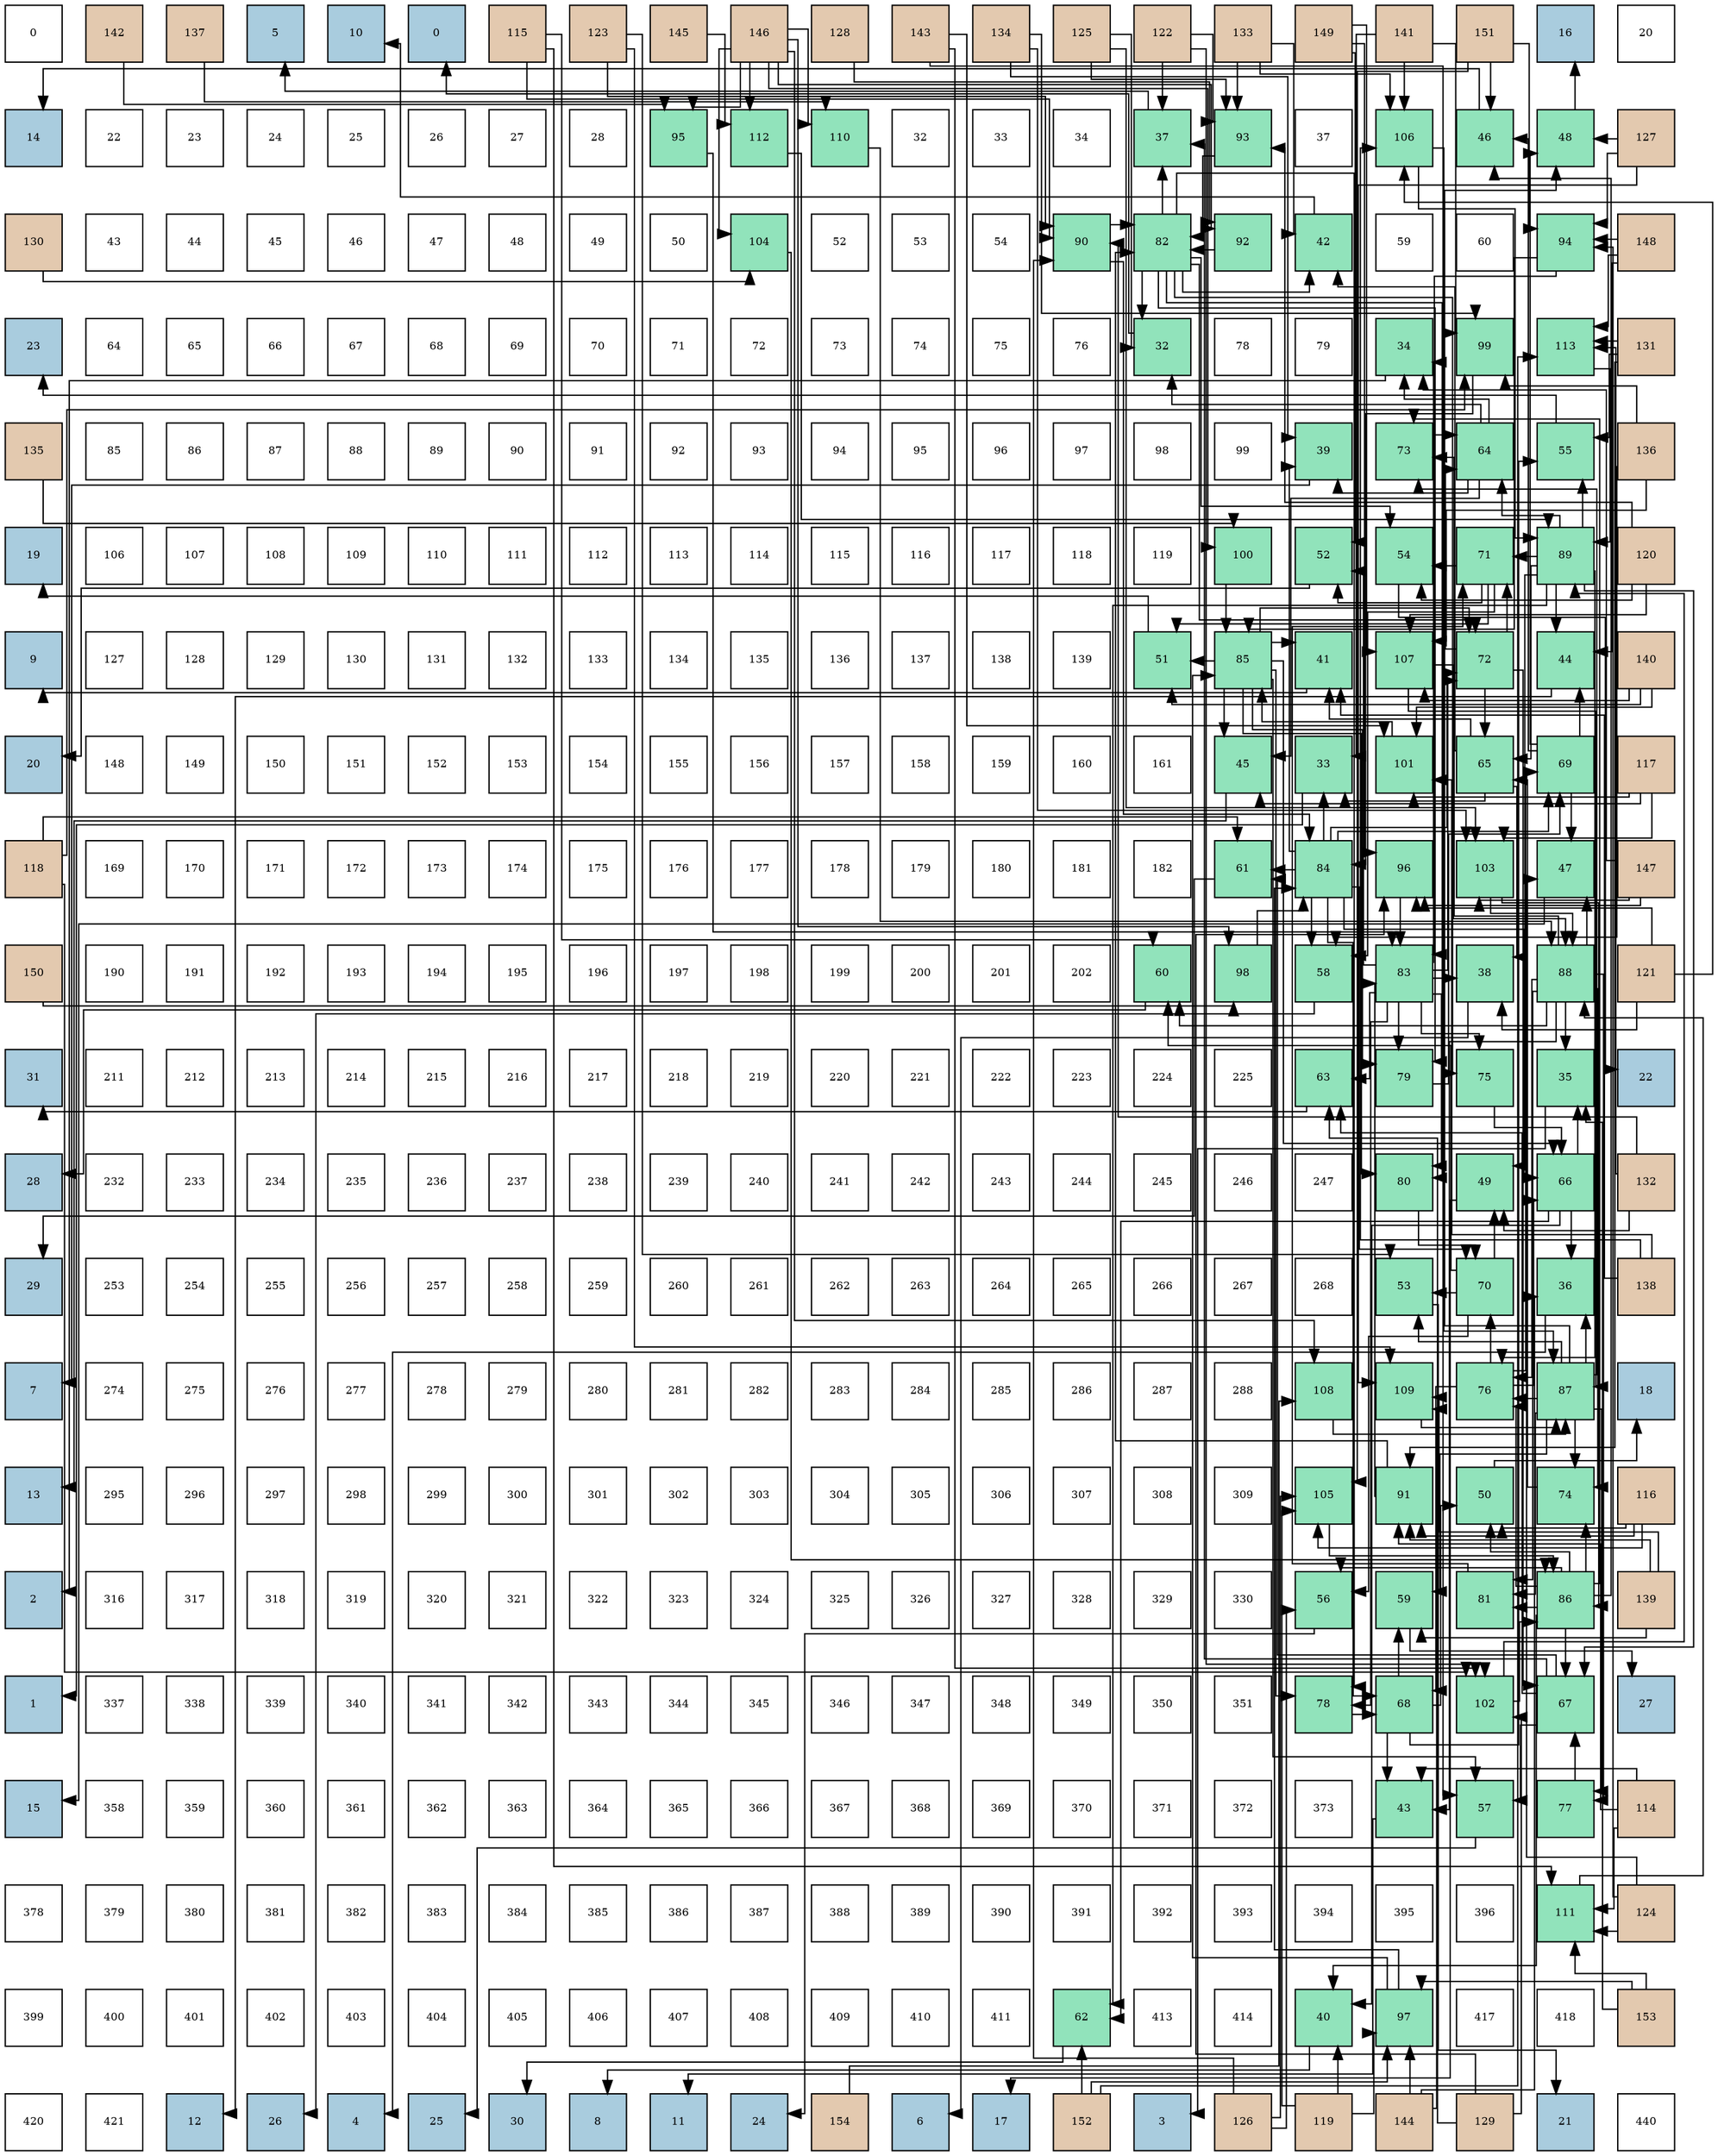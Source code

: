 digraph layout{
 rankdir=TB;
 splines=ortho;
 node [style=filled shape=square fixedsize=true width=0.6];
0[label="0", fontsize=8, fillcolor="#ffffff"];
1[label="142", fontsize=8, fillcolor="#e3c9af"];
2[label="137", fontsize=8, fillcolor="#e3c9af"];
3[label="5", fontsize=8, fillcolor="#a9ccde"];
4[label="10", fontsize=8, fillcolor="#a9ccde"];
5[label="0", fontsize=8, fillcolor="#a9ccde"];
6[label="115", fontsize=8, fillcolor="#e3c9af"];
7[label="123", fontsize=8, fillcolor="#e3c9af"];
8[label="145", fontsize=8, fillcolor="#e3c9af"];
9[label="146", fontsize=8, fillcolor="#e3c9af"];
10[label="128", fontsize=8, fillcolor="#e3c9af"];
11[label="143", fontsize=8, fillcolor="#e3c9af"];
12[label="134", fontsize=8, fillcolor="#e3c9af"];
13[label="125", fontsize=8, fillcolor="#e3c9af"];
14[label="122", fontsize=8, fillcolor="#e3c9af"];
15[label="133", fontsize=8, fillcolor="#e3c9af"];
16[label="149", fontsize=8, fillcolor="#e3c9af"];
17[label="141", fontsize=8, fillcolor="#e3c9af"];
18[label="151", fontsize=8, fillcolor="#e3c9af"];
19[label="16", fontsize=8, fillcolor="#a9ccde"];
20[label="20", fontsize=8, fillcolor="#ffffff"];
21[label="14", fontsize=8, fillcolor="#a9ccde"];
22[label="22", fontsize=8, fillcolor="#ffffff"];
23[label="23", fontsize=8, fillcolor="#ffffff"];
24[label="24", fontsize=8, fillcolor="#ffffff"];
25[label="25", fontsize=8, fillcolor="#ffffff"];
26[label="26", fontsize=8, fillcolor="#ffffff"];
27[label="27", fontsize=8, fillcolor="#ffffff"];
28[label="28", fontsize=8, fillcolor="#ffffff"];
29[label="95", fontsize=8, fillcolor="#91e3bb"];
30[label="112", fontsize=8, fillcolor="#91e3bb"];
31[label="110", fontsize=8, fillcolor="#91e3bb"];
32[label="32", fontsize=8, fillcolor="#ffffff"];
33[label="33", fontsize=8, fillcolor="#ffffff"];
34[label="34", fontsize=8, fillcolor="#ffffff"];
35[label="37", fontsize=8, fillcolor="#91e3bb"];
36[label="93", fontsize=8, fillcolor="#91e3bb"];
37[label="37", fontsize=8, fillcolor="#ffffff"];
38[label="106", fontsize=8, fillcolor="#91e3bb"];
39[label="46", fontsize=8, fillcolor="#91e3bb"];
40[label="48", fontsize=8, fillcolor="#91e3bb"];
41[label="127", fontsize=8, fillcolor="#e3c9af"];
42[label="130", fontsize=8, fillcolor="#e3c9af"];
43[label="43", fontsize=8, fillcolor="#ffffff"];
44[label="44", fontsize=8, fillcolor="#ffffff"];
45[label="45", fontsize=8, fillcolor="#ffffff"];
46[label="46", fontsize=8, fillcolor="#ffffff"];
47[label="47", fontsize=8, fillcolor="#ffffff"];
48[label="48", fontsize=8, fillcolor="#ffffff"];
49[label="49", fontsize=8, fillcolor="#ffffff"];
50[label="50", fontsize=8, fillcolor="#ffffff"];
51[label="104", fontsize=8, fillcolor="#91e3bb"];
52[label="52", fontsize=8, fillcolor="#ffffff"];
53[label="53", fontsize=8, fillcolor="#ffffff"];
54[label="54", fontsize=8, fillcolor="#ffffff"];
55[label="90", fontsize=8, fillcolor="#91e3bb"];
56[label="82", fontsize=8, fillcolor="#91e3bb"];
57[label="92", fontsize=8, fillcolor="#91e3bb"];
58[label="42", fontsize=8, fillcolor="#91e3bb"];
59[label="59", fontsize=8, fillcolor="#ffffff"];
60[label="60", fontsize=8, fillcolor="#ffffff"];
61[label="94", fontsize=8, fillcolor="#91e3bb"];
62[label="148", fontsize=8, fillcolor="#e3c9af"];
63[label="23", fontsize=8, fillcolor="#a9ccde"];
64[label="64", fontsize=8, fillcolor="#ffffff"];
65[label="65", fontsize=8, fillcolor="#ffffff"];
66[label="66", fontsize=8, fillcolor="#ffffff"];
67[label="67", fontsize=8, fillcolor="#ffffff"];
68[label="68", fontsize=8, fillcolor="#ffffff"];
69[label="69", fontsize=8, fillcolor="#ffffff"];
70[label="70", fontsize=8, fillcolor="#ffffff"];
71[label="71", fontsize=8, fillcolor="#ffffff"];
72[label="72", fontsize=8, fillcolor="#ffffff"];
73[label="73", fontsize=8, fillcolor="#ffffff"];
74[label="74", fontsize=8, fillcolor="#ffffff"];
75[label="75", fontsize=8, fillcolor="#ffffff"];
76[label="76", fontsize=8, fillcolor="#ffffff"];
77[label="32", fontsize=8, fillcolor="#91e3bb"];
78[label="78", fontsize=8, fillcolor="#ffffff"];
79[label="79", fontsize=8, fillcolor="#ffffff"];
80[label="34", fontsize=8, fillcolor="#91e3bb"];
81[label="99", fontsize=8, fillcolor="#91e3bb"];
82[label="113", fontsize=8, fillcolor="#91e3bb"];
83[label="131", fontsize=8, fillcolor="#e3c9af"];
84[label="135", fontsize=8, fillcolor="#e3c9af"];
85[label="85", fontsize=8, fillcolor="#ffffff"];
86[label="86", fontsize=8, fillcolor="#ffffff"];
87[label="87", fontsize=8, fillcolor="#ffffff"];
88[label="88", fontsize=8, fillcolor="#ffffff"];
89[label="89", fontsize=8, fillcolor="#ffffff"];
90[label="90", fontsize=8, fillcolor="#ffffff"];
91[label="91", fontsize=8, fillcolor="#ffffff"];
92[label="92", fontsize=8, fillcolor="#ffffff"];
93[label="93", fontsize=8, fillcolor="#ffffff"];
94[label="94", fontsize=8, fillcolor="#ffffff"];
95[label="95", fontsize=8, fillcolor="#ffffff"];
96[label="96", fontsize=8, fillcolor="#ffffff"];
97[label="97", fontsize=8, fillcolor="#ffffff"];
98[label="98", fontsize=8, fillcolor="#ffffff"];
99[label="99", fontsize=8, fillcolor="#ffffff"];
100[label="39", fontsize=8, fillcolor="#91e3bb"];
101[label="73", fontsize=8, fillcolor="#91e3bb"];
102[label="64", fontsize=8, fillcolor="#91e3bb"];
103[label="55", fontsize=8, fillcolor="#91e3bb"];
104[label="136", fontsize=8, fillcolor="#e3c9af"];
105[label="19", fontsize=8, fillcolor="#a9ccde"];
106[label="106", fontsize=8, fillcolor="#ffffff"];
107[label="107", fontsize=8, fillcolor="#ffffff"];
108[label="108", fontsize=8, fillcolor="#ffffff"];
109[label="109", fontsize=8, fillcolor="#ffffff"];
110[label="110", fontsize=8, fillcolor="#ffffff"];
111[label="111", fontsize=8, fillcolor="#ffffff"];
112[label="112", fontsize=8, fillcolor="#ffffff"];
113[label="113", fontsize=8, fillcolor="#ffffff"];
114[label="114", fontsize=8, fillcolor="#ffffff"];
115[label="115", fontsize=8, fillcolor="#ffffff"];
116[label="116", fontsize=8, fillcolor="#ffffff"];
117[label="117", fontsize=8, fillcolor="#ffffff"];
118[label="118", fontsize=8, fillcolor="#ffffff"];
119[label="119", fontsize=8, fillcolor="#ffffff"];
120[label="100", fontsize=8, fillcolor="#91e3bb"];
121[label="52", fontsize=8, fillcolor="#91e3bb"];
122[label="54", fontsize=8, fillcolor="#91e3bb"];
123[label="71", fontsize=8, fillcolor="#91e3bb"];
124[label="89", fontsize=8, fillcolor="#91e3bb"];
125[label="120", fontsize=8, fillcolor="#e3c9af"];
126[label="9", fontsize=8, fillcolor="#a9ccde"];
127[label="127", fontsize=8, fillcolor="#ffffff"];
128[label="128", fontsize=8, fillcolor="#ffffff"];
129[label="129", fontsize=8, fillcolor="#ffffff"];
130[label="130", fontsize=8, fillcolor="#ffffff"];
131[label="131", fontsize=8, fillcolor="#ffffff"];
132[label="132", fontsize=8, fillcolor="#ffffff"];
133[label="133", fontsize=8, fillcolor="#ffffff"];
134[label="134", fontsize=8, fillcolor="#ffffff"];
135[label="135", fontsize=8, fillcolor="#ffffff"];
136[label="136", fontsize=8, fillcolor="#ffffff"];
137[label="137", fontsize=8, fillcolor="#ffffff"];
138[label="138", fontsize=8, fillcolor="#ffffff"];
139[label="139", fontsize=8, fillcolor="#ffffff"];
140[label="51", fontsize=8, fillcolor="#91e3bb"];
141[label="85", fontsize=8, fillcolor="#91e3bb"];
142[label="41", fontsize=8, fillcolor="#91e3bb"];
143[label="107", fontsize=8, fillcolor="#91e3bb"];
144[label="72", fontsize=8, fillcolor="#91e3bb"];
145[label="44", fontsize=8, fillcolor="#91e3bb"];
146[label="140", fontsize=8, fillcolor="#e3c9af"];
147[label="20", fontsize=8, fillcolor="#a9ccde"];
148[label="148", fontsize=8, fillcolor="#ffffff"];
149[label="149", fontsize=8, fillcolor="#ffffff"];
150[label="150", fontsize=8, fillcolor="#ffffff"];
151[label="151", fontsize=8, fillcolor="#ffffff"];
152[label="152", fontsize=8, fillcolor="#ffffff"];
153[label="153", fontsize=8, fillcolor="#ffffff"];
154[label="154", fontsize=8, fillcolor="#ffffff"];
155[label="155", fontsize=8, fillcolor="#ffffff"];
156[label="156", fontsize=8, fillcolor="#ffffff"];
157[label="157", fontsize=8, fillcolor="#ffffff"];
158[label="158", fontsize=8, fillcolor="#ffffff"];
159[label="159", fontsize=8, fillcolor="#ffffff"];
160[label="160", fontsize=8, fillcolor="#ffffff"];
161[label="161", fontsize=8, fillcolor="#ffffff"];
162[label="45", fontsize=8, fillcolor="#91e3bb"];
163[label="33", fontsize=8, fillcolor="#91e3bb"];
164[label="101", fontsize=8, fillcolor="#91e3bb"];
165[label="65", fontsize=8, fillcolor="#91e3bb"];
166[label="69", fontsize=8, fillcolor="#91e3bb"];
167[label="117", fontsize=8, fillcolor="#e3c9af"];
168[label="118", fontsize=8, fillcolor="#e3c9af"];
169[label="169", fontsize=8, fillcolor="#ffffff"];
170[label="170", fontsize=8, fillcolor="#ffffff"];
171[label="171", fontsize=8, fillcolor="#ffffff"];
172[label="172", fontsize=8, fillcolor="#ffffff"];
173[label="173", fontsize=8, fillcolor="#ffffff"];
174[label="174", fontsize=8, fillcolor="#ffffff"];
175[label="175", fontsize=8, fillcolor="#ffffff"];
176[label="176", fontsize=8, fillcolor="#ffffff"];
177[label="177", fontsize=8, fillcolor="#ffffff"];
178[label="178", fontsize=8, fillcolor="#ffffff"];
179[label="179", fontsize=8, fillcolor="#ffffff"];
180[label="180", fontsize=8, fillcolor="#ffffff"];
181[label="181", fontsize=8, fillcolor="#ffffff"];
182[label="182", fontsize=8, fillcolor="#ffffff"];
183[label="61", fontsize=8, fillcolor="#91e3bb"];
184[label="84", fontsize=8, fillcolor="#91e3bb"];
185[label="96", fontsize=8, fillcolor="#91e3bb"];
186[label="103", fontsize=8, fillcolor="#91e3bb"];
187[label="47", fontsize=8, fillcolor="#91e3bb"];
188[label="147", fontsize=8, fillcolor="#e3c9af"];
189[label="150", fontsize=8, fillcolor="#e3c9af"];
190[label="190", fontsize=8, fillcolor="#ffffff"];
191[label="191", fontsize=8, fillcolor="#ffffff"];
192[label="192", fontsize=8, fillcolor="#ffffff"];
193[label="193", fontsize=8, fillcolor="#ffffff"];
194[label="194", fontsize=8, fillcolor="#ffffff"];
195[label="195", fontsize=8, fillcolor="#ffffff"];
196[label="196", fontsize=8, fillcolor="#ffffff"];
197[label="197", fontsize=8, fillcolor="#ffffff"];
198[label="198", fontsize=8, fillcolor="#ffffff"];
199[label="199", fontsize=8, fillcolor="#ffffff"];
200[label="200", fontsize=8, fillcolor="#ffffff"];
201[label="201", fontsize=8, fillcolor="#ffffff"];
202[label="202", fontsize=8, fillcolor="#ffffff"];
203[label="60", fontsize=8, fillcolor="#91e3bb"];
204[label="98", fontsize=8, fillcolor="#91e3bb"];
205[label="58", fontsize=8, fillcolor="#91e3bb"];
206[label="83", fontsize=8, fillcolor="#91e3bb"];
207[label="38", fontsize=8, fillcolor="#91e3bb"];
208[label="88", fontsize=8, fillcolor="#91e3bb"];
209[label="121", fontsize=8, fillcolor="#e3c9af"];
210[label="31", fontsize=8, fillcolor="#a9ccde"];
211[label="211", fontsize=8, fillcolor="#ffffff"];
212[label="212", fontsize=8, fillcolor="#ffffff"];
213[label="213", fontsize=8, fillcolor="#ffffff"];
214[label="214", fontsize=8, fillcolor="#ffffff"];
215[label="215", fontsize=8, fillcolor="#ffffff"];
216[label="216", fontsize=8, fillcolor="#ffffff"];
217[label="217", fontsize=8, fillcolor="#ffffff"];
218[label="218", fontsize=8, fillcolor="#ffffff"];
219[label="219", fontsize=8, fillcolor="#ffffff"];
220[label="220", fontsize=8, fillcolor="#ffffff"];
221[label="221", fontsize=8, fillcolor="#ffffff"];
222[label="222", fontsize=8, fillcolor="#ffffff"];
223[label="223", fontsize=8, fillcolor="#ffffff"];
224[label="224", fontsize=8, fillcolor="#ffffff"];
225[label="225", fontsize=8, fillcolor="#ffffff"];
226[label="63", fontsize=8, fillcolor="#91e3bb"];
227[label="79", fontsize=8, fillcolor="#91e3bb"];
228[label="75", fontsize=8, fillcolor="#91e3bb"];
229[label="35", fontsize=8, fillcolor="#91e3bb"];
230[label="22", fontsize=8, fillcolor="#a9ccde"];
231[label="28", fontsize=8, fillcolor="#a9ccde"];
232[label="232", fontsize=8, fillcolor="#ffffff"];
233[label="233", fontsize=8, fillcolor="#ffffff"];
234[label="234", fontsize=8, fillcolor="#ffffff"];
235[label="235", fontsize=8, fillcolor="#ffffff"];
236[label="236", fontsize=8, fillcolor="#ffffff"];
237[label="237", fontsize=8, fillcolor="#ffffff"];
238[label="238", fontsize=8, fillcolor="#ffffff"];
239[label="239", fontsize=8, fillcolor="#ffffff"];
240[label="240", fontsize=8, fillcolor="#ffffff"];
241[label="241", fontsize=8, fillcolor="#ffffff"];
242[label="242", fontsize=8, fillcolor="#ffffff"];
243[label="243", fontsize=8, fillcolor="#ffffff"];
244[label="244", fontsize=8, fillcolor="#ffffff"];
245[label="245", fontsize=8, fillcolor="#ffffff"];
246[label="246", fontsize=8, fillcolor="#ffffff"];
247[label="247", fontsize=8, fillcolor="#ffffff"];
248[label="80", fontsize=8, fillcolor="#91e3bb"];
249[label="49", fontsize=8, fillcolor="#91e3bb"];
250[label="66", fontsize=8, fillcolor="#91e3bb"];
251[label="132", fontsize=8, fillcolor="#e3c9af"];
252[label="29", fontsize=8, fillcolor="#a9ccde"];
253[label="253", fontsize=8, fillcolor="#ffffff"];
254[label="254", fontsize=8, fillcolor="#ffffff"];
255[label="255", fontsize=8, fillcolor="#ffffff"];
256[label="256", fontsize=8, fillcolor="#ffffff"];
257[label="257", fontsize=8, fillcolor="#ffffff"];
258[label="258", fontsize=8, fillcolor="#ffffff"];
259[label="259", fontsize=8, fillcolor="#ffffff"];
260[label="260", fontsize=8, fillcolor="#ffffff"];
261[label="261", fontsize=8, fillcolor="#ffffff"];
262[label="262", fontsize=8, fillcolor="#ffffff"];
263[label="263", fontsize=8, fillcolor="#ffffff"];
264[label="264", fontsize=8, fillcolor="#ffffff"];
265[label="265", fontsize=8, fillcolor="#ffffff"];
266[label="266", fontsize=8, fillcolor="#ffffff"];
267[label="267", fontsize=8, fillcolor="#ffffff"];
268[label="268", fontsize=8, fillcolor="#ffffff"];
269[label="53", fontsize=8, fillcolor="#91e3bb"];
270[label="70", fontsize=8, fillcolor="#91e3bb"];
271[label="36", fontsize=8, fillcolor="#91e3bb"];
272[label="138", fontsize=8, fillcolor="#e3c9af"];
273[label="7", fontsize=8, fillcolor="#a9ccde"];
274[label="274", fontsize=8, fillcolor="#ffffff"];
275[label="275", fontsize=8, fillcolor="#ffffff"];
276[label="276", fontsize=8, fillcolor="#ffffff"];
277[label="277", fontsize=8, fillcolor="#ffffff"];
278[label="278", fontsize=8, fillcolor="#ffffff"];
279[label="279", fontsize=8, fillcolor="#ffffff"];
280[label="280", fontsize=8, fillcolor="#ffffff"];
281[label="281", fontsize=8, fillcolor="#ffffff"];
282[label="282", fontsize=8, fillcolor="#ffffff"];
283[label="283", fontsize=8, fillcolor="#ffffff"];
284[label="284", fontsize=8, fillcolor="#ffffff"];
285[label="285", fontsize=8, fillcolor="#ffffff"];
286[label="286", fontsize=8, fillcolor="#ffffff"];
287[label="287", fontsize=8, fillcolor="#ffffff"];
288[label="288", fontsize=8, fillcolor="#ffffff"];
289[label="108", fontsize=8, fillcolor="#91e3bb"];
290[label="109", fontsize=8, fillcolor="#91e3bb"];
291[label="76", fontsize=8, fillcolor="#91e3bb"];
292[label="87", fontsize=8, fillcolor="#91e3bb"];
293[label="18", fontsize=8, fillcolor="#a9ccde"];
294[label="13", fontsize=8, fillcolor="#a9ccde"];
295[label="295", fontsize=8, fillcolor="#ffffff"];
296[label="296", fontsize=8, fillcolor="#ffffff"];
297[label="297", fontsize=8, fillcolor="#ffffff"];
298[label="298", fontsize=8, fillcolor="#ffffff"];
299[label="299", fontsize=8, fillcolor="#ffffff"];
300[label="300", fontsize=8, fillcolor="#ffffff"];
301[label="301", fontsize=8, fillcolor="#ffffff"];
302[label="302", fontsize=8, fillcolor="#ffffff"];
303[label="303", fontsize=8, fillcolor="#ffffff"];
304[label="304", fontsize=8, fillcolor="#ffffff"];
305[label="305", fontsize=8, fillcolor="#ffffff"];
306[label="306", fontsize=8, fillcolor="#ffffff"];
307[label="307", fontsize=8, fillcolor="#ffffff"];
308[label="308", fontsize=8, fillcolor="#ffffff"];
309[label="309", fontsize=8, fillcolor="#ffffff"];
310[label="105", fontsize=8, fillcolor="#91e3bb"];
311[label="91", fontsize=8, fillcolor="#91e3bb"];
312[label="50", fontsize=8, fillcolor="#91e3bb"];
313[label="74", fontsize=8, fillcolor="#91e3bb"];
314[label="116", fontsize=8, fillcolor="#e3c9af"];
315[label="2", fontsize=8, fillcolor="#a9ccde"];
316[label="316", fontsize=8, fillcolor="#ffffff"];
317[label="317", fontsize=8, fillcolor="#ffffff"];
318[label="318", fontsize=8, fillcolor="#ffffff"];
319[label="319", fontsize=8, fillcolor="#ffffff"];
320[label="320", fontsize=8, fillcolor="#ffffff"];
321[label="321", fontsize=8, fillcolor="#ffffff"];
322[label="322", fontsize=8, fillcolor="#ffffff"];
323[label="323", fontsize=8, fillcolor="#ffffff"];
324[label="324", fontsize=8, fillcolor="#ffffff"];
325[label="325", fontsize=8, fillcolor="#ffffff"];
326[label="326", fontsize=8, fillcolor="#ffffff"];
327[label="327", fontsize=8, fillcolor="#ffffff"];
328[label="328", fontsize=8, fillcolor="#ffffff"];
329[label="329", fontsize=8, fillcolor="#ffffff"];
330[label="330", fontsize=8, fillcolor="#ffffff"];
331[label="56", fontsize=8, fillcolor="#91e3bb"];
332[label="59", fontsize=8, fillcolor="#91e3bb"];
333[label="81", fontsize=8, fillcolor="#91e3bb"];
334[label="86", fontsize=8, fillcolor="#91e3bb"];
335[label="139", fontsize=8, fillcolor="#e3c9af"];
336[label="1", fontsize=8, fillcolor="#a9ccde"];
337[label="337", fontsize=8, fillcolor="#ffffff"];
338[label="338", fontsize=8, fillcolor="#ffffff"];
339[label="339", fontsize=8, fillcolor="#ffffff"];
340[label="340", fontsize=8, fillcolor="#ffffff"];
341[label="341", fontsize=8, fillcolor="#ffffff"];
342[label="342", fontsize=8, fillcolor="#ffffff"];
343[label="343", fontsize=8, fillcolor="#ffffff"];
344[label="344", fontsize=8, fillcolor="#ffffff"];
345[label="345", fontsize=8, fillcolor="#ffffff"];
346[label="346", fontsize=8, fillcolor="#ffffff"];
347[label="347", fontsize=8, fillcolor="#ffffff"];
348[label="348", fontsize=8, fillcolor="#ffffff"];
349[label="349", fontsize=8, fillcolor="#ffffff"];
350[label="350", fontsize=8, fillcolor="#ffffff"];
351[label="351", fontsize=8, fillcolor="#ffffff"];
352[label="78", fontsize=8, fillcolor="#91e3bb"];
353[label="68", fontsize=8, fillcolor="#91e3bb"];
354[label="102", fontsize=8, fillcolor="#91e3bb"];
355[label="67", fontsize=8, fillcolor="#91e3bb"];
356[label="27", fontsize=8, fillcolor="#a9ccde"];
357[label="15", fontsize=8, fillcolor="#a9ccde"];
358[label="358", fontsize=8, fillcolor="#ffffff"];
359[label="359", fontsize=8, fillcolor="#ffffff"];
360[label="360", fontsize=8, fillcolor="#ffffff"];
361[label="361", fontsize=8, fillcolor="#ffffff"];
362[label="362", fontsize=8, fillcolor="#ffffff"];
363[label="363", fontsize=8, fillcolor="#ffffff"];
364[label="364", fontsize=8, fillcolor="#ffffff"];
365[label="365", fontsize=8, fillcolor="#ffffff"];
366[label="366", fontsize=8, fillcolor="#ffffff"];
367[label="367", fontsize=8, fillcolor="#ffffff"];
368[label="368", fontsize=8, fillcolor="#ffffff"];
369[label="369", fontsize=8, fillcolor="#ffffff"];
370[label="370", fontsize=8, fillcolor="#ffffff"];
371[label="371", fontsize=8, fillcolor="#ffffff"];
372[label="372", fontsize=8, fillcolor="#ffffff"];
373[label="373", fontsize=8, fillcolor="#ffffff"];
374[label="43", fontsize=8, fillcolor="#91e3bb"];
375[label="57", fontsize=8, fillcolor="#91e3bb"];
376[label="77", fontsize=8, fillcolor="#91e3bb"];
377[label="114", fontsize=8, fillcolor="#e3c9af"];
378[label="378", fontsize=8, fillcolor="#ffffff"];
379[label="379", fontsize=8, fillcolor="#ffffff"];
380[label="380", fontsize=8, fillcolor="#ffffff"];
381[label="381", fontsize=8, fillcolor="#ffffff"];
382[label="382", fontsize=8, fillcolor="#ffffff"];
383[label="383", fontsize=8, fillcolor="#ffffff"];
384[label="384", fontsize=8, fillcolor="#ffffff"];
385[label="385", fontsize=8, fillcolor="#ffffff"];
386[label="386", fontsize=8, fillcolor="#ffffff"];
387[label="387", fontsize=8, fillcolor="#ffffff"];
388[label="388", fontsize=8, fillcolor="#ffffff"];
389[label="389", fontsize=8, fillcolor="#ffffff"];
390[label="390", fontsize=8, fillcolor="#ffffff"];
391[label="391", fontsize=8, fillcolor="#ffffff"];
392[label="392", fontsize=8, fillcolor="#ffffff"];
393[label="393", fontsize=8, fillcolor="#ffffff"];
394[label="394", fontsize=8, fillcolor="#ffffff"];
395[label="395", fontsize=8, fillcolor="#ffffff"];
396[label="396", fontsize=8, fillcolor="#ffffff"];
397[label="111", fontsize=8, fillcolor="#91e3bb"];
398[label="124", fontsize=8, fillcolor="#e3c9af"];
399[label="399", fontsize=8, fillcolor="#ffffff"];
400[label="400", fontsize=8, fillcolor="#ffffff"];
401[label="401", fontsize=8, fillcolor="#ffffff"];
402[label="402", fontsize=8, fillcolor="#ffffff"];
403[label="403", fontsize=8, fillcolor="#ffffff"];
404[label="404", fontsize=8, fillcolor="#ffffff"];
405[label="405", fontsize=8, fillcolor="#ffffff"];
406[label="406", fontsize=8, fillcolor="#ffffff"];
407[label="407", fontsize=8, fillcolor="#ffffff"];
408[label="408", fontsize=8, fillcolor="#ffffff"];
409[label="409", fontsize=8, fillcolor="#ffffff"];
410[label="410", fontsize=8, fillcolor="#ffffff"];
411[label="411", fontsize=8, fillcolor="#ffffff"];
412[label="62", fontsize=8, fillcolor="#91e3bb"];
413[label="413", fontsize=8, fillcolor="#ffffff"];
414[label="414", fontsize=8, fillcolor="#ffffff"];
415[label="40", fontsize=8, fillcolor="#91e3bb"];
416[label="97", fontsize=8, fillcolor="#91e3bb"];
417[label="417", fontsize=8, fillcolor="#ffffff"];
418[label="418", fontsize=8, fillcolor="#ffffff"];
419[label="153", fontsize=8, fillcolor="#e3c9af"];
420[label="420", fontsize=8, fillcolor="#ffffff"];
421[label="421", fontsize=8, fillcolor="#ffffff"];
422[label="12", fontsize=8, fillcolor="#a9ccde"];
423[label="26", fontsize=8, fillcolor="#a9ccde"];
424[label="4", fontsize=8, fillcolor="#a9ccde"];
425[label="25", fontsize=8, fillcolor="#a9ccde"];
426[label="30", fontsize=8, fillcolor="#a9ccde"];
427[label="8", fontsize=8, fillcolor="#a9ccde"];
428[label="11", fontsize=8, fillcolor="#a9ccde"];
429[label="24", fontsize=8, fillcolor="#a9ccde"];
430[label="154", fontsize=8, fillcolor="#e3c9af"];
431[label="6", fontsize=8, fillcolor="#a9ccde"];
432[label="17", fontsize=8, fillcolor="#a9ccde"];
433[label="152", fontsize=8, fillcolor="#e3c9af"];
434[label="3", fontsize=8, fillcolor="#a9ccde"];
435[label="126", fontsize=8, fillcolor="#e3c9af"];
436[label="119", fontsize=8, fillcolor="#e3c9af"];
437[label="144", fontsize=8, fillcolor="#e3c9af"];
438[label="129", fontsize=8, fillcolor="#e3c9af"];
439[label="21", fontsize=8, fillcolor="#a9ccde"];
440[label="440", fontsize=8, fillcolor="#ffffff"];
edge [constraint=false, style=vis];77 -> 5;
163 -> 336;
80 -> 315;
229 -> 434;
271 -> 424;
35 -> 3;
207 -> 431;
100 -> 273;
415 -> 427;
142 -> 126;
58 -> 4;
374 -> 428;
145 -> 422;
162 -> 294;
39 -> 21;
187 -> 357;
40 -> 19;
249 -> 432;
312 -> 293;
140 -> 105;
121 -> 147;
269 -> 439;
122 -> 230;
103 -> 63;
331 -> 429;
375 -> 425;
205 -> 423;
332 -> 356;
203 -> 231;
183 -> 252;
412 -> 426;
226 -> 210;
102 -> 77;
102 -> 80;
102 -> 100;
102 -> 162;
165 -> 163;
165 -> 207;
165 -> 142;
165 -> 58;
250 -> 229;
250 -> 271;
250 -> 415;
250 -> 412;
355 -> 35;
355 -> 375;
355 -> 183;
355 -> 226;
353 -> 374;
353 -> 312;
353 -> 103;
353 -> 332;
166 -> 145;
166 -> 39;
166 -> 187;
166 -> 40;
270 -> 249;
270 -> 269;
270 -> 331;
270 -> 203;
123 -> 140;
123 -> 121;
123 -> 122;
123 -> 205;
144 -> 102;
144 -> 165;
144 -> 355;
144 -> 123;
101 -> 102;
313 -> 165;
228 -> 250;
291 -> 250;
291 -> 353;
291 -> 166;
291 -> 270;
376 -> 355;
352 -> 353;
227 -> 166;
248 -> 270;
333 -> 123;
56 -> 77;
56 -> 35;
56 -> 58;
56 -> 122;
56 -> 144;
56 -> 228;
56 -> 352;
56 -> 227;
56 -> 248;
206 -> 80;
206 -> 207;
206 -> 121;
206 -> 226;
206 -> 144;
206 -> 228;
206 -> 352;
206 -> 227;
206 -> 248;
184 -> 163;
184 -> 100;
184 -> 205;
184 -> 183;
184 -> 250;
184 -> 353;
184 -> 166;
184 -> 270;
184 -> 144;
141 -> 142;
141 -> 162;
141 -> 140;
141 -> 375;
141 -> 250;
141 -> 144;
141 -> 352;
141 -> 227;
141 -> 248;
334 -> 415;
334 -> 39;
334 -> 312;
334 -> 331;
334 -> 355;
334 -> 101;
334 -> 313;
334 -> 291;
334 -> 333;
292 -> 271;
292 -> 40;
292 -> 269;
292 -> 332;
292 -> 101;
292 -> 313;
292 -> 291;
292 -> 376;
292 -> 333;
208 -> 229;
208 -> 374;
208 -> 187;
208 -> 203;
208 -> 101;
208 -> 313;
208 -> 291;
208 -> 376;
208 -> 333;
124 -> 145;
124 -> 249;
124 -> 103;
124 -> 412;
124 -> 102;
124 -> 165;
124 -> 355;
124 -> 123;
124 -> 291;
55 -> 56;
55 -> 184;
311 -> 56;
311 -> 206;
57 -> 56;
36 -> 56;
61 -> 206;
61 -> 141;
29 -> 206;
185 -> 206;
416 -> 184;
416 -> 141;
204 -> 184;
81 -> 184;
120 -> 141;
164 -> 141;
354 -> 334;
354 -> 124;
186 -> 334;
186 -> 208;
51 -> 334;
310 -> 334;
38 -> 292;
38 -> 124;
143 -> 292;
143 -> 208;
289 -> 292;
290 -> 292;
31 -> 208;
397 -> 208;
30 -> 124;
82 -> 124;
377 -> 374;
377 -> 311;
377 -> 397;
6 -> 203;
6 -> 55;
6 -> 397;
314 -> 312;
314 -> 311;
314 -> 310;
167 -> 162;
167 -> 164;
167 -> 186;
168 -> 183;
168 -> 81;
168 -> 354;
436 -> 415;
436 -> 416;
436 -> 310;
125 -> 122;
125 -> 36;
125 -> 143;
209 -> 207;
209 -> 185;
209 -> 38;
14 -> 35;
14 -> 36;
14 -> 354;
7 -> 269;
7 -> 55;
7 -> 290;
398 -> 187;
398 -> 61;
398 -> 397;
13 -> 77;
13 -> 36;
13 -> 186;
435 -> 331;
435 -> 55;
435 -> 310;
41 -> 40;
41 -> 61;
41 -> 290;
10 -> 57;
438 -> 226;
438 -> 185;
438 -> 354;
42 -> 51;
83 -> 103;
83 -> 311;
83 -> 82;
251 -> 249;
251 -> 55;
251 -> 82;
15 -> 58;
15 -> 36;
15 -> 38;
12 -> 100;
12 -> 81;
12 -> 186;
84 -> 120;
104 -> 205;
104 -> 81;
104 -> 143;
2 -> 31;
272 -> 142;
272 -> 164;
272 -> 38;
335 -> 332;
335 -> 311;
335 -> 290;
146 -> 140;
146 -> 164;
146 -> 143;
17 -> 163;
17 -> 81;
17 -> 38;
1 -> 29;
11 -> 375;
11 -> 164;
11 -> 354;
437 -> 271;
437 -> 416;
437 -> 290;
8 -> 30;
9 -> 57;
9 -> 29;
9 -> 204;
9 -> 120;
9 -> 51;
9 -> 289;
9 -> 31;
9 -> 30;
188 -> 80;
188 -> 185;
188 -> 186;
62 -> 145;
62 -> 61;
62 -> 82;
16 -> 121;
16 -> 185;
16 -> 143;
189 -> 204;
18 -> 39;
18 -> 61;
18 -> 310;
433 -> 412;
433 -> 416;
433 -> 82;
419 -> 229;
419 -> 416;
419 -> 397;
430 -> 289;
edge [constraint=true, style=invis];
0 -> 21 -> 42 -> 63 -> 84 -> 105 -> 126 -> 147 -> 168 -> 189 -> 210 -> 231 -> 252 -> 273 -> 294 -> 315 -> 336 -> 357 -> 378 -> 399 -> 420;
1 -> 22 -> 43 -> 64 -> 85 -> 106 -> 127 -> 148 -> 169 -> 190 -> 211 -> 232 -> 253 -> 274 -> 295 -> 316 -> 337 -> 358 -> 379 -> 400 -> 421;
2 -> 23 -> 44 -> 65 -> 86 -> 107 -> 128 -> 149 -> 170 -> 191 -> 212 -> 233 -> 254 -> 275 -> 296 -> 317 -> 338 -> 359 -> 380 -> 401 -> 422;
3 -> 24 -> 45 -> 66 -> 87 -> 108 -> 129 -> 150 -> 171 -> 192 -> 213 -> 234 -> 255 -> 276 -> 297 -> 318 -> 339 -> 360 -> 381 -> 402 -> 423;
4 -> 25 -> 46 -> 67 -> 88 -> 109 -> 130 -> 151 -> 172 -> 193 -> 214 -> 235 -> 256 -> 277 -> 298 -> 319 -> 340 -> 361 -> 382 -> 403 -> 424;
5 -> 26 -> 47 -> 68 -> 89 -> 110 -> 131 -> 152 -> 173 -> 194 -> 215 -> 236 -> 257 -> 278 -> 299 -> 320 -> 341 -> 362 -> 383 -> 404 -> 425;
6 -> 27 -> 48 -> 69 -> 90 -> 111 -> 132 -> 153 -> 174 -> 195 -> 216 -> 237 -> 258 -> 279 -> 300 -> 321 -> 342 -> 363 -> 384 -> 405 -> 426;
7 -> 28 -> 49 -> 70 -> 91 -> 112 -> 133 -> 154 -> 175 -> 196 -> 217 -> 238 -> 259 -> 280 -> 301 -> 322 -> 343 -> 364 -> 385 -> 406 -> 427;
8 -> 29 -> 50 -> 71 -> 92 -> 113 -> 134 -> 155 -> 176 -> 197 -> 218 -> 239 -> 260 -> 281 -> 302 -> 323 -> 344 -> 365 -> 386 -> 407 -> 428;
9 -> 30 -> 51 -> 72 -> 93 -> 114 -> 135 -> 156 -> 177 -> 198 -> 219 -> 240 -> 261 -> 282 -> 303 -> 324 -> 345 -> 366 -> 387 -> 408 -> 429;
10 -> 31 -> 52 -> 73 -> 94 -> 115 -> 136 -> 157 -> 178 -> 199 -> 220 -> 241 -> 262 -> 283 -> 304 -> 325 -> 346 -> 367 -> 388 -> 409 -> 430;
11 -> 32 -> 53 -> 74 -> 95 -> 116 -> 137 -> 158 -> 179 -> 200 -> 221 -> 242 -> 263 -> 284 -> 305 -> 326 -> 347 -> 368 -> 389 -> 410 -> 431;
12 -> 33 -> 54 -> 75 -> 96 -> 117 -> 138 -> 159 -> 180 -> 201 -> 222 -> 243 -> 264 -> 285 -> 306 -> 327 -> 348 -> 369 -> 390 -> 411 -> 432;
13 -> 34 -> 55 -> 76 -> 97 -> 118 -> 139 -> 160 -> 181 -> 202 -> 223 -> 244 -> 265 -> 286 -> 307 -> 328 -> 349 -> 370 -> 391 -> 412 -> 433;
14 -> 35 -> 56 -> 77 -> 98 -> 119 -> 140 -> 161 -> 182 -> 203 -> 224 -> 245 -> 266 -> 287 -> 308 -> 329 -> 350 -> 371 -> 392 -> 413 -> 434;
15 -> 36 -> 57 -> 78 -> 99 -> 120 -> 141 -> 162 -> 183 -> 204 -> 225 -> 246 -> 267 -> 288 -> 309 -> 330 -> 351 -> 372 -> 393 -> 414 -> 435;
16 -> 37 -> 58 -> 79 -> 100 -> 121 -> 142 -> 163 -> 184 -> 205 -> 226 -> 247 -> 268 -> 289 -> 310 -> 331 -> 352 -> 373 -> 394 -> 415 -> 436;
17 -> 38 -> 59 -> 80 -> 101 -> 122 -> 143 -> 164 -> 185 -> 206 -> 227 -> 248 -> 269 -> 290 -> 311 -> 332 -> 353 -> 374 -> 395 -> 416 -> 437;
18 -> 39 -> 60 -> 81 -> 102 -> 123 -> 144 -> 165 -> 186 -> 207 -> 228 -> 249 -> 270 -> 291 -> 312 -> 333 -> 354 -> 375 -> 396 -> 417 -> 438;
19 -> 40 -> 61 -> 82 -> 103 -> 124 -> 145 -> 166 -> 187 -> 208 -> 229 -> 250 -> 271 -> 292 -> 313 -> 334 -> 355 -> 376 -> 397 -> 418 -> 439;
20 -> 41 -> 62 -> 83 -> 104 -> 125 -> 146 -> 167 -> 188 -> 209 -> 230 -> 251 -> 272 -> 293 -> 314 -> 335 -> 356 -> 377 -> 398 -> 419 -> 440;
rank = same {0 -> 1 -> 2 -> 3 -> 4 -> 5 -> 6 -> 7 -> 8 -> 9 -> 10 -> 11 -> 12 -> 13 -> 14 -> 15 -> 16 -> 17 -> 18 -> 19 -> 20};
rank = same {21 -> 22 -> 23 -> 24 -> 25 -> 26 -> 27 -> 28 -> 29 -> 30 -> 31 -> 32 -> 33 -> 34 -> 35 -> 36 -> 37 -> 38 -> 39 -> 40 -> 41};
rank = same {42 -> 43 -> 44 -> 45 -> 46 -> 47 -> 48 -> 49 -> 50 -> 51 -> 52 -> 53 -> 54 -> 55 -> 56 -> 57 -> 58 -> 59 -> 60 -> 61 -> 62};
rank = same {63 -> 64 -> 65 -> 66 -> 67 -> 68 -> 69 -> 70 -> 71 -> 72 -> 73 -> 74 -> 75 -> 76 -> 77 -> 78 -> 79 -> 80 -> 81 -> 82 -> 83};
rank = same {84 -> 85 -> 86 -> 87 -> 88 -> 89 -> 90 -> 91 -> 92 -> 93 -> 94 -> 95 -> 96 -> 97 -> 98 -> 99 -> 100 -> 101 -> 102 -> 103 -> 104};
rank = same {105 -> 106 -> 107 -> 108 -> 109 -> 110 -> 111 -> 112 -> 113 -> 114 -> 115 -> 116 -> 117 -> 118 -> 119 -> 120 -> 121 -> 122 -> 123 -> 124 -> 125};
rank = same {126 -> 127 -> 128 -> 129 -> 130 -> 131 -> 132 -> 133 -> 134 -> 135 -> 136 -> 137 -> 138 -> 139 -> 140 -> 141 -> 142 -> 143 -> 144 -> 145 -> 146};
rank = same {147 -> 148 -> 149 -> 150 -> 151 -> 152 -> 153 -> 154 -> 155 -> 156 -> 157 -> 158 -> 159 -> 160 -> 161 -> 162 -> 163 -> 164 -> 165 -> 166 -> 167};
rank = same {168 -> 169 -> 170 -> 171 -> 172 -> 173 -> 174 -> 175 -> 176 -> 177 -> 178 -> 179 -> 180 -> 181 -> 182 -> 183 -> 184 -> 185 -> 186 -> 187 -> 188};
rank = same {189 -> 190 -> 191 -> 192 -> 193 -> 194 -> 195 -> 196 -> 197 -> 198 -> 199 -> 200 -> 201 -> 202 -> 203 -> 204 -> 205 -> 206 -> 207 -> 208 -> 209};
rank = same {210 -> 211 -> 212 -> 213 -> 214 -> 215 -> 216 -> 217 -> 218 -> 219 -> 220 -> 221 -> 222 -> 223 -> 224 -> 225 -> 226 -> 227 -> 228 -> 229 -> 230};
rank = same {231 -> 232 -> 233 -> 234 -> 235 -> 236 -> 237 -> 238 -> 239 -> 240 -> 241 -> 242 -> 243 -> 244 -> 245 -> 246 -> 247 -> 248 -> 249 -> 250 -> 251};
rank = same {252 -> 253 -> 254 -> 255 -> 256 -> 257 -> 258 -> 259 -> 260 -> 261 -> 262 -> 263 -> 264 -> 265 -> 266 -> 267 -> 268 -> 269 -> 270 -> 271 -> 272};
rank = same {273 -> 274 -> 275 -> 276 -> 277 -> 278 -> 279 -> 280 -> 281 -> 282 -> 283 -> 284 -> 285 -> 286 -> 287 -> 288 -> 289 -> 290 -> 291 -> 292 -> 293};
rank = same {294 -> 295 -> 296 -> 297 -> 298 -> 299 -> 300 -> 301 -> 302 -> 303 -> 304 -> 305 -> 306 -> 307 -> 308 -> 309 -> 310 -> 311 -> 312 -> 313 -> 314};
rank = same {315 -> 316 -> 317 -> 318 -> 319 -> 320 -> 321 -> 322 -> 323 -> 324 -> 325 -> 326 -> 327 -> 328 -> 329 -> 330 -> 331 -> 332 -> 333 -> 334 -> 335};
rank = same {336 -> 337 -> 338 -> 339 -> 340 -> 341 -> 342 -> 343 -> 344 -> 345 -> 346 -> 347 -> 348 -> 349 -> 350 -> 351 -> 352 -> 353 -> 354 -> 355 -> 356};
rank = same {357 -> 358 -> 359 -> 360 -> 361 -> 362 -> 363 -> 364 -> 365 -> 366 -> 367 -> 368 -> 369 -> 370 -> 371 -> 372 -> 373 -> 374 -> 375 -> 376 -> 377};
rank = same {378 -> 379 -> 380 -> 381 -> 382 -> 383 -> 384 -> 385 -> 386 -> 387 -> 388 -> 389 -> 390 -> 391 -> 392 -> 393 -> 394 -> 395 -> 396 -> 397 -> 398};
rank = same {399 -> 400 -> 401 -> 402 -> 403 -> 404 -> 405 -> 406 -> 407 -> 408 -> 409 -> 410 -> 411 -> 412 -> 413 -> 414 -> 415 -> 416 -> 417 -> 418 -> 419};
rank = same {420 -> 421 -> 422 -> 423 -> 424 -> 425 -> 426 -> 427 -> 428 -> 429 -> 430 -> 431 -> 432 -> 433 -> 434 -> 435 -> 436 -> 437 -> 438 -> 439 -> 440};
}